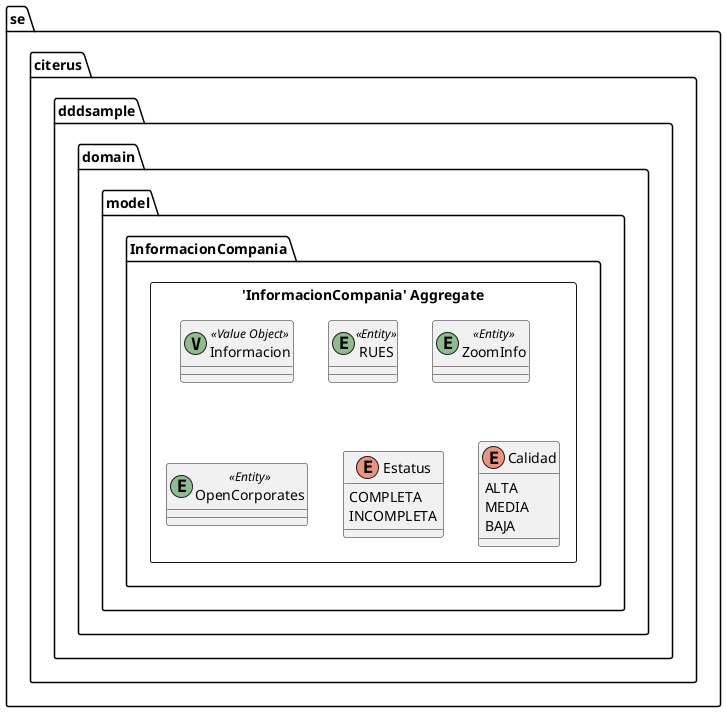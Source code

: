 @startuml

skinparam componentStyle uml2

package se.citerus.dddsample.domain.model.InformacionCompania {
	package "'InformacionCompania' Aggregate" <<Rectangle>> {
		class Informacion <<(V,DarkSeaGreen) Value Object>> {
		}
		class RUES <<(E,DarkSeaGreen) Entity>> {
		}
		class ZoomInfo <<(E,DarkSeaGreen) Entity>> {
		}
		class OpenCorporates <<(E,DarkSeaGreen) Entity>> {
		}
		enum Estatus {
			COMPLETA
			INCOMPLETA
		}
		enum Calidad {
			ALTA
			MEDIA
			BAJA
		}
	}
}


@enduml
